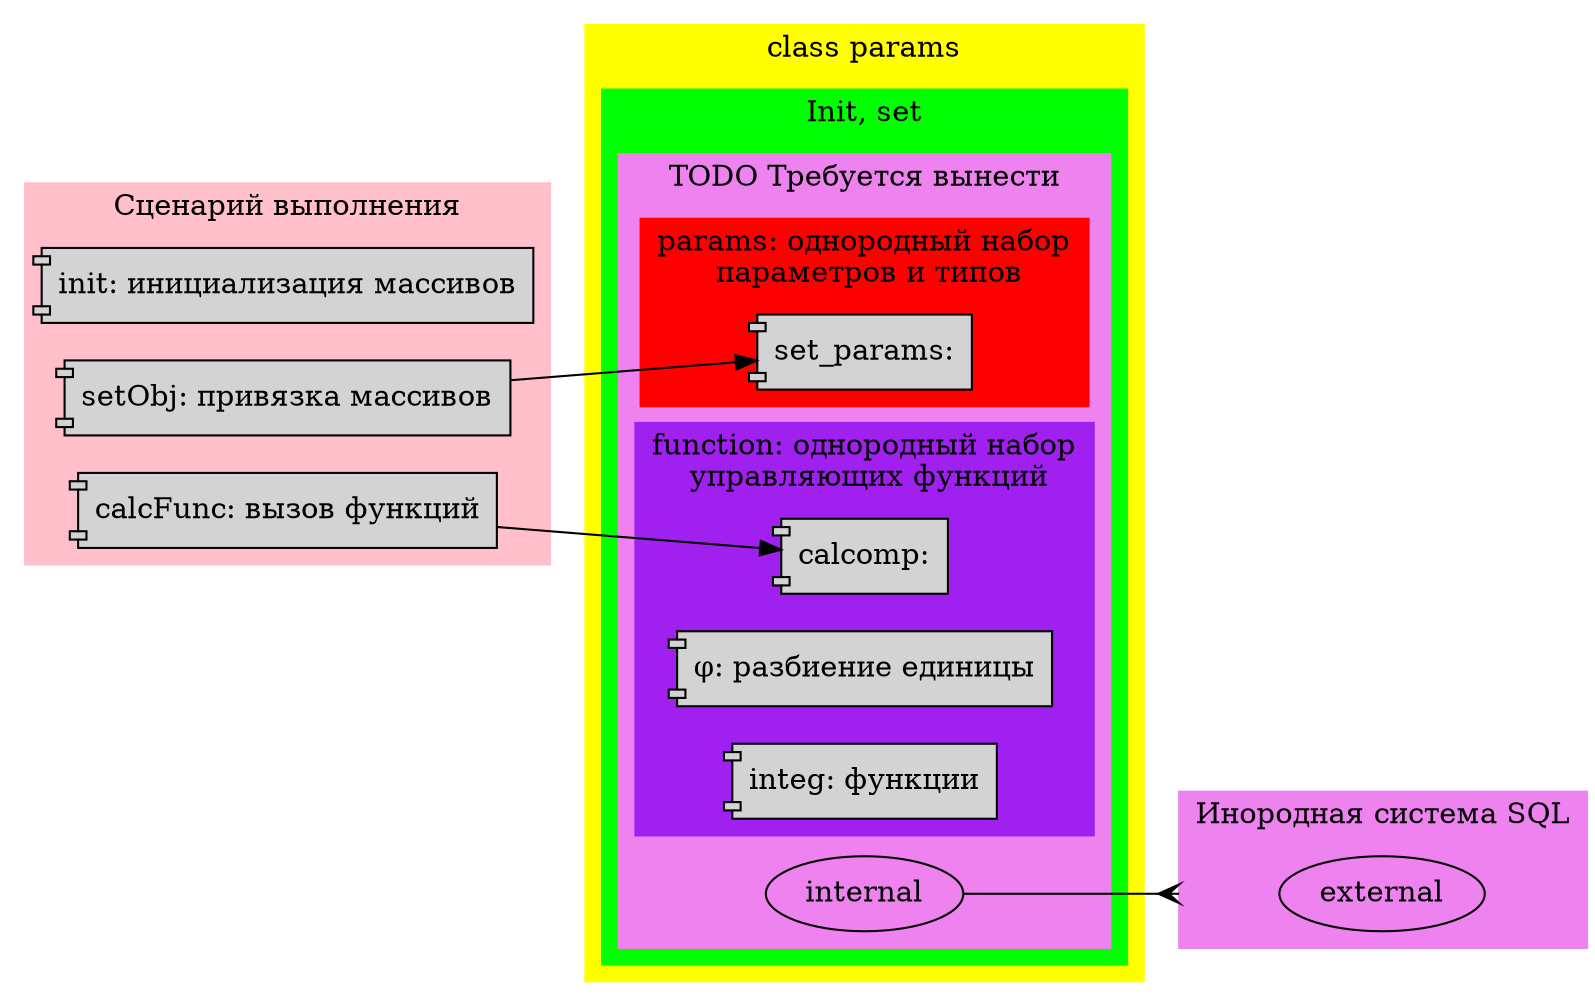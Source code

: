 digraph scenbie {
	compound=true;
	rankdir=LR;
	subgraph cluster_Vars {
		style=filled;
		color = yellow;
		label = "class params";
		subgraph cluster_initVars {
			style=filled;
			color = green;
			label = "Init, set";
			subgraph cluster_sql {
				style = filled;
				color = violet;
				label = "TODO Требуется вынести";
				internal;
				subgraph cluster_params {
					style=filled;
					color = red;
					label = "params: однородный набор\n параметров и типов";
					set_params [shape = component, style=filled, label = "set_params:"];
				}
				subgraph cluster_function {
					style=filled;
					color = purple;
					label = "function: однородный набор\n управляющих функций";
					calcomp [shape = component, style=filled, label = "calcomp:"];
					phi [shape = component, style=filled, label = "φ: разбиение единицы"];
					integ [shape = component, style=filled, label = "integ: функции"];
				}
			}
		}
	}
	subgraph cluster_sql_external {
		style = filled;
		color = violet;
		label = "Инородная система SQL";
		external;
	}
	subgraph cluster_scenario {
		style = filled;
		color = pink;
		label = "Сценарий выполнения";
		zeros [shape = component, style=filled, label = "init: инициализация массивов"];
		setObj [shape = component, style=filled, label = "setObj: привязка массивов"];
		calcFunc [shape = component, style=filled, label = "calcFunc: вызов функций"];
	}
	internal -> external [lhead = cluster_sql_external, arrowhead="crow"];
	setObj -> set_params;
	calcFunc -> calcomp;
	
	
}
